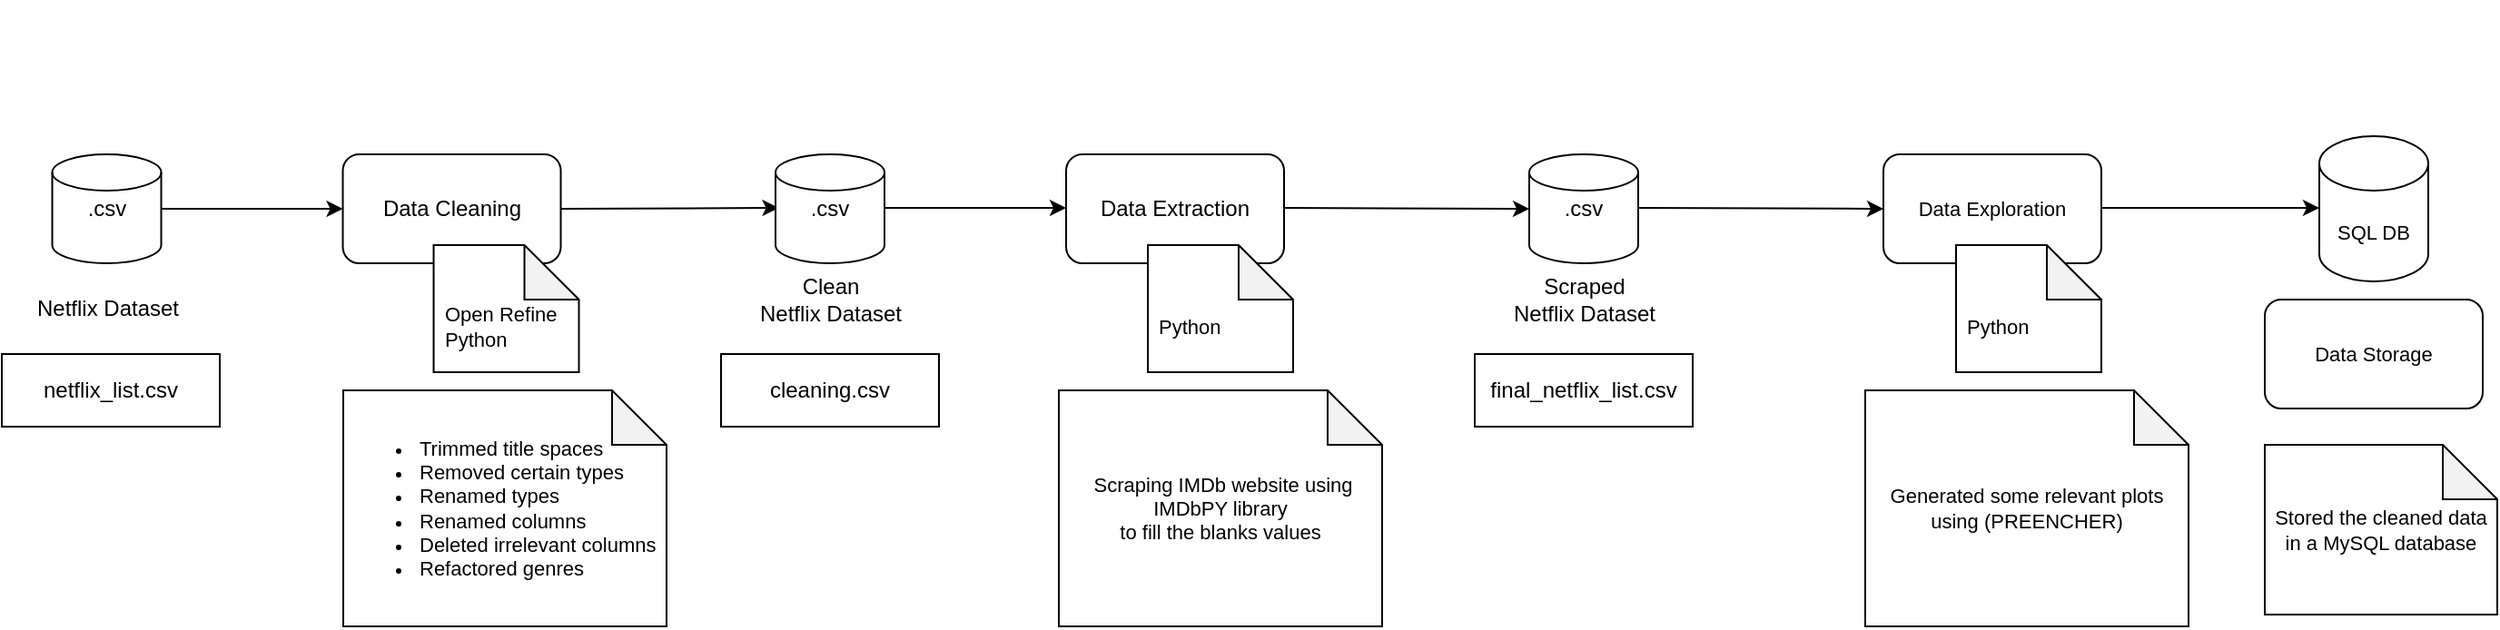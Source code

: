 <mxfile version="15.7.3" type="device"><diagram id="C5RBs43oDa-KdzZeNtuy" name="Page-1"><mxGraphModel dx="541" dy="922" grid="1" gridSize="10" guides="1" tooltips="1" connect="1" arrows="1" fold="1" page="1" pageScale="1" pageWidth="827" pageHeight="1169" math="0" shadow="0"><root><mxCell id="WIyWlLk6GJQsqaUBKTNV-0"/><mxCell id="WIyWlLk6GJQsqaUBKTNV-1" parent="WIyWlLk6GJQsqaUBKTNV-0"/><mxCell id="yE1YxdWQRBVMyqgQBmIp-1" value=".csv" style="strokeWidth=1;html=1;shape=mxgraph.flowchart.database;whiteSpace=wrap;fontColor=default;fillColor=default;strokeColor=default;align=center;" parent="WIyWlLk6GJQsqaUBKTNV-1" vertex="1"><mxGeometry x="201.76" y="390" width="60" height="60" as="geometry"/></mxCell><mxCell id="yE1YxdWQRBVMyqgQBmIp-2" value="" style="shape=image;imageAspect=0;aspect=fixed;verticalLabelPosition=bottom;verticalAlign=top;fontColor=default;strokeColor=default;strokeWidth=1;fillColor=default;image=https://wikiimg.tojsiabtv.com/wikipedia/commons/7/7c/Kaggle_logo.png;" parent="WIyWlLk6GJQsqaUBKTNV-1" vertex="1"><mxGeometry x="182.24" y="325.51" width="103.52" height="40.01" as="geometry"/></mxCell><mxCell id="yE1YxdWQRBVMyqgQBmIp-3" value="Netflix Dataset" style="text;html=1;resizable=0;autosize=1;align=center;verticalAlign=middle;points=[];fillColor=none;strokeColor=none;rounded=0;fontColor=default;" parent="WIyWlLk6GJQsqaUBKTNV-1" vertex="1"><mxGeometry x="186.76" y="465" width="90" height="20" as="geometry"/></mxCell><mxCell id="yE1YxdWQRBVMyqgQBmIp-5" value="" style="endArrow=classic;html=1;rounded=0;labelBackgroundColor=default;fontColor=default;strokeColor=default;exitX=1;exitY=0.5;exitDx=0;exitDy=0;exitPerimeter=0;" parent="WIyWlLk6GJQsqaUBKTNV-1" source="yE1YxdWQRBVMyqgQBmIp-1" edge="1"><mxGeometry width="50" height="50" relative="1" as="geometry"><mxPoint x="311.76" y="460" as="sourcePoint"/><mxPoint x="361.76" y="420" as="targetPoint"/></mxGeometry></mxCell><mxCell id="yE1YxdWQRBVMyqgQBmIp-6" value="Data Cleaning" style="rounded=1;whiteSpace=wrap;html=1;fontColor=default;strokeColor=default;strokeWidth=1;fillColor=default;" parent="WIyWlLk6GJQsqaUBKTNV-1" vertex="1"><mxGeometry x="361.76" y="390" width="120" height="60" as="geometry"/></mxCell><mxCell id="yE1YxdWQRBVMyqgQBmIp-7" value="Open Refine&lt;br&gt;Python" style="shape=note;whiteSpace=wrap;html=1;backgroundOutline=1;darkOpacity=0.05;fontColor=default;strokeColor=default;strokeWidth=1;fillColor=default;align=left;fontSize=11;verticalAlign=middle;spacingLeft=4;spacingTop=20;" parent="WIyWlLk6GJQsqaUBKTNV-1" vertex="1"><mxGeometry x="411.76" y="440" width="80" height="70" as="geometry"/></mxCell><mxCell id="yE1YxdWQRBVMyqgQBmIp-10" value="Data Storage" style="rounded=1;whiteSpace=wrap;html=1;fontSize=11;fontColor=default;strokeColor=default;strokeWidth=1;fillColor=default;align=center;verticalAlign=middle;" parent="WIyWlLk6GJQsqaUBKTNV-1" vertex="1"><mxGeometry x="1420" y="470" width="120" height="60" as="geometry"/></mxCell><mxCell id="yE1YxdWQRBVMyqgQBmIp-11" value="SQL DB" style="shape=cylinder3;whiteSpace=wrap;html=1;boundedLbl=1;backgroundOutline=1;size=15;fontSize=11;fontColor=default;strokeColor=default;strokeWidth=1;fillColor=default;align=center;verticalAlign=middle;" parent="WIyWlLk6GJQsqaUBKTNV-1" vertex="1"><mxGeometry x="1450" y="380" width="60" height="80" as="geometry"/></mxCell><mxCell id="yE1YxdWQRBVMyqgQBmIp-12" value="" style="endArrow=classic;html=1;rounded=0;labelBackgroundColor=default;fontSize=11;fontColor=default;strokeColor=default;exitX=1;exitY=0.5;exitDx=0;exitDy=0;exitPerimeter=0;" parent="WIyWlLk6GJQsqaUBKTNV-1" edge="1"><mxGeometry width="50" height="50" relative="1" as="geometry"><mxPoint x="1330" y="419.5" as="sourcePoint"/><mxPoint x="1450" y="419.5" as="targetPoint"/></mxGeometry></mxCell><mxCell id="yE1YxdWQRBVMyqgQBmIp-16" value="&lt;ul&gt;&lt;li&gt;Trimmed title spaces&lt;/li&gt;&lt;li&gt;Removed certain types&lt;br&gt;&lt;/li&gt;&lt;li&gt;Renamed types&lt;br&gt;&lt;/li&gt;&lt;li&gt;Renamed columns&lt;/li&gt;&lt;li&gt;Deleted irrelevant columns&lt;/li&gt;&lt;li&gt;Refactored genres&lt;/li&gt;&lt;/ul&gt;" style="shape=note;whiteSpace=wrap;html=1;backgroundOutline=1;darkOpacity=0.05;fontSize=11;fontColor=default;strokeColor=default;strokeWidth=1;fillColor=default;align=left;verticalAlign=middle;" parent="WIyWlLk6GJQsqaUBKTNV-1" vertex="1"><mxGeometry x="362" y="520" width="178" height="130" as="geometry"/></mxCell><mxCell id="uId7IU0Lj4YNat6kNl0c-0" value="Data Extraction" style="rounded=1;whiteSpace=wrap;html=1;fontColor=default;strokeColor=default;strokeWidth=1;fillColor=default;" parent="WIyWlLk6GJQsqaUBKTNV-1" vertex="1"><mxGeometry x="760" y="390" width="120" height="60" as="geometry"/></mxCell><mxCell id="uId7IU0Lj4YNat6kNl0c-2" value="&lt;span&gt;&amp;nbsp;Scraping IMDb website using IMDbPY library&lt;br&gt;to fill the blanks values&lt;br&gt;&lt;/span&gt;" style="shape=note;whiteSpace=wrap;html=1;backgroundOutline=1;darkOpacity=0.05;fontSize=11;fontColor=default;strokeColor=default;strokeWidth=1;fillColor=default;align=center;verticalAlign=middle;" parent="WIyWlLk6GJQsqaUBKTNV-1" vertex="1"><mxGeometry x="756" y="520" width="178" height="130" as="geometry"/></mxCell><mxCell id="uId7IU0Lj4YNat6kNl0c-4" value="Python&lt;br&gt;" style="shape=note;whiteSpace=wrap;html=1;backgroundOutline=1;darkOpacity=0.05;fontColor=default;strokeColor=default;strokeWidth=1;fillColor=default;align=left;fontSize=11;verticalAlign=middle;spacingLeft=4;spacingTop=20;" parent="WIyWlLk6GJQsqaUBKTNV-1" vertex="1"><mxGeometry x="805" y="440" width="80" height="70" as="geometry"/></mxCell><mxCell id="uId7IU0Lj4YNat6kNl0c-5" value="" style="endArrow=classic;html=1;rounded=0;labelBackgroundColor=default;fontSize=11;fontColor=default;strokeColor=default;exitX=1;exitY=0.5;exitDx=0;exitDy=0;entryX=0;entryY=0.5;entryDx=0;entryDy=0;entryPerimeter=0;" parent="WIyWlLk6GJQsqaUBKTNV-1" target="uId7IU0Lj4YNat6kNl0c-6" edge="1"><mxGeometry width="50" height="50" relative="1" as="geometry"><mxPoint x="880.0" y="419.5" as="sourcePoint"/><mxPoint x="1010.0" y="419.5" as="targetPoint"/></mxGeometry></mxCell><mxCell id="uId7IU0Lj4YNat6kNl0c-6" value=".csv" style="strokeWidth=1;html=1;shape=mxgraph.flowchart.database;whiteSpace=wrap;fontColor=default;fillColor=default;strokeColor=default;align=center;" parent="WIyWlLk6GJQsqaUBKTNV-1" vertex="1"><mxGeometry x="1015" y="390" width="60" height="60" as="geometry"/></mxCell><mxCell id="uId7IU0Lj4YNat6kNl0c-7" value="Scraped&lt;br&gt;Netflix Dataset" style="text;html=1;resizable=0;autosize=1;align=center;verticalAlign=middle;points=[];fillColor=none;strokeColor=none;rounded=0;fontColor=default;" parent="WIyWlLk6GJQsqaUBKTNV-1" vertex="1"><mxGeometry x="1000" y="455" width="90" height="30" as="geometry"/></mxCell><mxCell id="uId7IU0Lj4YNat6kNl0c-8" value="netflix_list.csv" style="rounded=0;whiteSpace=wrap;html=1;align=center;" parent="WIyWlLk6GJQsqaUBKTNV-1" vertex="1"><mxGeometry x="174" y="500" width="120" height="40" as="geometry"/></mxCell><mxCell id="uId7IU0Lj4YNat6kNl0c-9" value="final_netflix_list.csv" style="rounded=0;whiteSpace=wrap;html=1;align=center;" parent="WIyWlLk6GJQsqaUBKTNV-1" vertex="1"><mxGeometry x="985" y="500" width="120" height="40" as="geometry"/></mxCell><mxCell id="uId7IU0Lj4YNat6kNl0c-10" value="" style="endArrow=classic;html=1;rounded=0;labelBackgroundColor=default;fontSize=11;fontColor=default;strokeColor=default;exitX=1;exitY=0.5;exitDx=0;exitDy=0;entryX=0;entryY=0.5;entryDx=0;entryDy=0;" parent="WIyWlLk6GJQsqaUBKTNV-1" target="uId7IU0Lj4YNat6kNl0c-11" edge="1"><mxGeometry width="50" height="50" relative="1" as="geometry"><mxPoint x="1075" y="419.5" as="sourcePoint"/><mxPoint x="1205" y="419.5" as="targetPoint"/></mxGeometry></mxCell><mxCell id="uId7IU0Lj4YNat6kNl0c-11" value="Data Exploration" style="rounded=1;whiteSpace=wrap;html=1;fontSize=11;fontColor=default;strokeColor=default;strokeWidth=1;fillColor=default;align=center;verticalAlign=middle;" parent="WIyWlLk6GJQsqaUBKTNV-1" vertex="1"><mxGeometry x="1210" y="390" width="120" height="60" as="geometry"/></mxCell><mxCell id="uId7IU0Lj4YNat6kNl0c-13" value="" style="shape=image;verticalLabelPosition=bottom;labelBackgroundColor=#ffffff;verticalAlign=top;aspect=fixed;imageAspect=0;image=https://upload.wikimedia.org/wikipedia/commons/thumb/0/0a/Python.svg/1200px-Python.svg.png;fontColor=default;" parent="WIyWlLk6GJQsqaUBKTNV-1" vertex="1"><mxGeometry x="1241" y="305.52" width="60" height="60" as="geometry"/></mxCell><mxCell id="uId7IU0Lj4YNat6kNl0c-14" value="Python&lt;br&gt;" style="shape=note;whiteSpace=wrap;html=1;backgroundOutline=1;darkOpacity=0.05;fontColor=default;strokeColor=default;strokeWidth=1;fillColor=default;align=left;fontSize=11;verticalAlign=middle;spacingLeft=4;spacingTop=20;" parent="WIyWlLk6GJQsqaUBKTNV-1" vertex="1"><mxGeometry x="1250" y="440" width="80" height="70" as="geometry"/></mxCell><mxCell id="uId7IU0Lj4YNat6kNl0c-15" value="&lt;span&gt;Generated some relevant plots using (PREENCHER)&lt;br&gt;&lt;/span&gt;" style="shape=note;whiteSpace=wrap;html=1;backgroundOutline=1;darkOpacity=0.05;fontSize=11;fontColor=default;strokeColor=default;strokeWidth=1;fillColor=default;align=center;verticalAlign=middle;" parent="WIyWlLk6GJQsqaUBKTNV-1" vertex="1"><mxGeometry x="1200" y="520" width="178" height="130" as="geometry"/></mxCell><mxCell id="uId7IU0Lj4YNat6kNl0c-16" value="&lt;span&gt;Stored the cleaned data in a MySQL database&lt;br&gt;&lt;/span&gt;" style="shape=note;whiteSpace=wrap;html=1;backgroundOutline=1;darkOpacity=0.05;fontSize=11;fontColor=default;strokeColor=default;strokeWidth=1;fillColor=default;align=center;verticalAlign=middle;" parent="WIyWlLk6GJQsqaUBKTNV-1" vertex="1"><mxGeometry x="1420" y="550" width="128" height="93.48" as="geometry"/></mxCell><mxCell id="uId7IU0Lj4YNat6kNl0c-19" value="" style="shape=image;verticalLabelPosition=bottom;labelBackgroundColor=#ffffff;verticalAlign=top;aspect=fixed;imageAspect=0;image=https://d1.awsstatic.com/asset-repository/products/amazon-rds/1024px-MySQL.ff87215b43fd7292af172e2a5d9b844217262571.png;" parent="WIyWlLk6GJQsqaUBKTNV-1" vertex="1"><mxGeometry x="1428" y="305.52" width="104" height="53.8" as="geometry"/></mxCell><mxCell id="uId7IU0Lj4YNat6kNl0c-20" value="" style="shape=image;verticalLabelPosition=bottom;labelBackgroundColor=#ffffff;verticalAlign=top;aspect=fixed;imageAspect=0;image=https://media.discordapp.net/attachments/902157746592448564/908033578166784014/OpenRefine_New_Logo.png;" parent="WIyWlLk6GJQsqaUBKTNV-1" vertex="1"><mxGeometry x="387.26" y="305.52" width="69" height="73.76" as="geometry"/></mxCell><mxCell id="uId7IU0Lj4YNat6kNl0c-21" value="" style="shape=image;verticalLabelPosition=bottom;labelBackgroundColor=#ffffff;verticalAlign=top;aspect=fixed;imageAspect=0;image=https://upload.wikimedia.org/wikipedia/commons/thumb/6/69/IMDB_Logo_2016.svg/1200px-IMDB_Logo_2016.svg.png;" parent="WIyWlLk6GJQsqaUBKTNV-1" vertex="1"><mxGeometry x="778.32" y="323.52" width="83.36" height="42" as="geometry"/></mxCell><mxCell id="uId7IU0Lj4YNat6kNl0c-23" value="" style="shape=image;verticalLabelPosition=bottom;labelBackgroundColor=#ffffff;verticalAlign=top;aspect=fixed;imageAspect=0;image=https://www.pngall.com/wp-content/uploads/4/N-Netflix-Logo.png;" parent="WIyWlLk6GJQsqaUBKTNV-1" vertex="1"><mxGeometry x="1029.3" y="316.16" width="31.41" height="56.72" as="geometry"/></mxCell><mxCell id="uId7IU0Lj4YNat6kNl0c-24" value="" style="endArrow=classic;html=1;rounded=0;labelBackgroundColor=default;fontColor=default;strokeColor=default;exitX=1;exitY=0.5;exitDx=0;exitDy=0;" parent="WIyWlLk6GJQsqaUBKTNV-1" source="yE1YxdWQRBVMyqgQBmIp-6" edge="1"><mxGeometry width="50" height="50" relative="1" as="geometry"><mxPoint x="501.76" y="419.5" as="sourcePoint"/><mxPoint x="601.76" y="419.5" as="targetPoint"/></mxGeometry></mxCell><mxCell id="uId7IU0Lj4YNat6kNl0c-25" value=".csv" style="strokeWidth=1;html=1;shape=mxgraph.flowchart.database;whiteSpace=wrap;fontColor=default;fillColor=default;strokeColor=default;align=center;" parent="WIyWlLk6GJQsqaUBKTNV-1" vertex="1"><mxGeometry x="600" y="390" width="60" height="60" as="geometry"/></mxCell><mxCell id="uId7IU0Lj4YNat6kNl0c-26" value="Clean&lt;br&gt;Netflix Dataset" style="text;html=1;resizable=0;autosize=1;align=center;verticalAlign=middle;points=[];fillColor=none;strokeColor=none;rounded=0;fontColor=default;" parent="WIyWlLk6GJQsqaUBKTNV-1" vertex="1"><mxGeometry x="585" y="455" width="90" height="30" as="geometry"/></mxCell><mxCell id="uId7IU0Lj4YNat6kNl0c-29" value="cleaning.csv" style="rounded=0;whiteSpace=wrap;html=1;align=center;" parent="WIyWlLk6GJQsqaUBKTNV-1" vertex="1"><mxGeometry x="570" y="500" width="120" height="40" as="geometry"/></mxCell><mxCell id="uId7IU0Lj4YNat6kNl0c-31" value="" style="endArrow=classic;html=1;rounded=0;labelBackgroundColor=default;fontColor=default;strokeColor=default;exitX=1;exitY=0.5;exitDx=0;exitDy=0;exitPerimeter=0;" parent="WIyWlLk6GJQsqaUBKTNV-1" edge="1"><mxGeometry width="50" height="50" relative="1" as="geometry"><mxPoint x="660" y="419.5" as="sourcePoint"/><mxPoint x="760" y="419.5" as="targetPoint"/></mxGeometry></mxCell></root></mxGraphModel></diagram></mxfile>